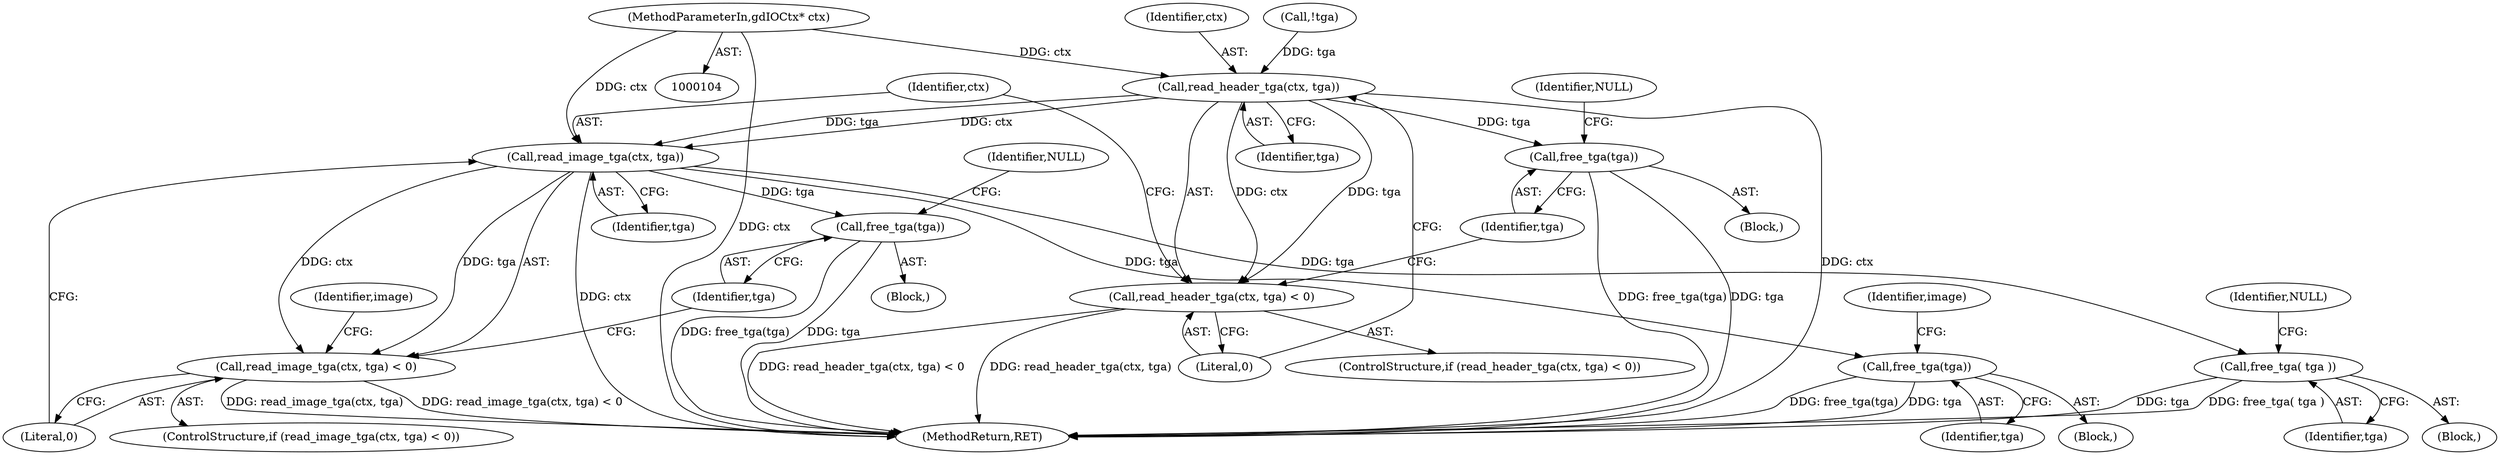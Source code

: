 digraph "0_libgd_10ef1dca63d62433fda13309b4a228782db823f7@pointer" {
"1000105" [label="(MethodParameterIn,gdIOCtx* ctx)"];
"1000152" [label="(Call,read_header_tga(ctx, tga))"];
"1000151" [label="(Call,read_header_tga(ctx, tga) < 0)"];
"1000157" [label="(Call,free_tga(tga))"];
"1000163" [label="(Call,read_image_tga(ctx, tga))"];
"1000162" [label="(Call,read_image_tga(ctx, tga) < 0)"];
"1000168" [label="(Call,free_tga(tga))"];
"1000190" [label="(Call,free_tga( tga ))"];
"1000353" [label="(Call,free_tga(tga))"];
"1000173" [label="(Identifier,image)"];
"1000190" [label="(Call,free_tga( tga ))"];
"1000161" [label="(ControlStructure,if (read_image_tga(ctx, tga) < 0))"];
"1000156" [label="(Block,)"];
"1000168" [label="(Call,free_tga(tga))"];
"1000150" [label="(ControlStructure,if (read_header_tga(ctx, tga) < 0))"];
"1000152" [label="(Call,read_header_tga(ctx, tga))"];
"1000155" [label="(Literal,0)"];
"1000166" [label="(Literal,0)"];
"1000354" [label="(Identifier,tga)"];
"1000164" [label="(Identifier,ctx)"];
"1000191" [label="(Identifier,tga)"];
"1000357" [label="(MethodReturn,RET)"];
"1000105" [label="(MethodParameterIn,gdIOCtx* ctx)"];
"1000162" [label="(Call,read_image_tga(ctx, tga) < 0)"];
"1000171" [label="(Identifier,NULL)"];
"1000157" [label="(Call,free_tga(tga))"];
"1000189" [label="(Block,)"];
"1000135" [label="(Call,!tga)"];
"1000106" [label="(Block,)"];
"1000356" [label="(Identifier,image)"];
"1000158" [label="(Identifier,tga)"];
"1000163" [label="(Call,read_image_tga(ctx, tga))"];
"1000153" [label="(Identifier,ctx)"];
"1000154" [label="(Identifier,tga)"];
"1000160" [label="(Identifier,NULL)"];
"1000353" [label="(Call,free_tga(tga))"];
"1000193" [label="(Identifier,NULL)"];
"1000167" [label="(Block,)"];
"1000151" [label="(Call,read_header_tga(ctx, tga) < 0)"];
"1000169" [label="(Identifier,tga)"];
"1000165" [label="(Identifier,tga)"];
"1000105" -> "1000104"  [label="AST: "];
"1000105" -> "1000357"  [label="DDG: ctx"];
"1000105" -> "1000152"  [label="DDG: ctx"];
"1000105" -> "1000163"  [label="DDG: ctx"];
"1000152" -> "1000151"  [label="AST: "];
"1000152" -> "1000154"  [label="CFG: "];
"1000153" -> "1000152"  [label="AST: "];
"1000154" -> "1000152"  [label="AST: "];
"1000155" -> "1000152"  [label="CFG: "];
"1000152" -> "1000357"  [label="DDG: ctx"];
"1000152" -> "1000151"  [label="DDG: ctx"];
"1000152" -> "1000151"  [label="DDG: tga"];
"1000135" -> "1000152"  [label="DDG: tga"];
"1000152" -> "1000157"  [label="DDG: tga"];
"1000152" -> "1000163"  [label="DDG: ctx"];
"1000152" -> "1000163"  [label="DDG: tga"];
"1000151" -> "1000150"  [label="AST: "];
"1000151" -> "1000155"  [label="CFG: "];
"1000155" -> "1000151"  [label="AST: "];
"1000158" -> "1000151"  [label="CFG: "];
"1000164" -> "1000151"  [label="CFG: "];
"1000151" -> "1000357"  [label="DDG: read_header_tga(ctx, tga) < 0"];
"1000151" -> "1000357"  [label="DDG: read_header_tga(ctx, tga)"];
"1000157" -> "1000156"  [label="AST: "];
"1000157" -> "1000158"  [label="CFG: "];
"1000158" -> "1000157"  [label="AST: "];
"1000160" -> "1000157"  [label="CFG: "];
"1000157" -> "1000357"  [label="DDG: free_tga(tga)"];
"1000157" -> "1000357"  [label="DDG: tga"];
"1000163" -> "1000162"  [label="AST: "];
"1000163" -> "1000165"  [label="CFG: "];
"1000164" -> "1000163"  [label="AST: "];
"1000165" -> "1000163"  [label="AST: "];
"1000166" -> "1000163"  [label="CFG: "];
"1000163" -> "1000357"  [label="DDG: ctx"];
"1000163" -> "1000162"  [label="DDG: ctx"];
"1000163" -> "1000162"  [label="DDG: tga"];
"1000163" -> "1000168"  [label="DDG: tga"];
"1000163" -> "1000190"  [label="DDG: tga"];
"1000163" -> "1000353"  [label="DDG: tga"];
"1000162" -> "1000161"  [label="AST: "];
"1000162" -> "1000166"  [label="CFG: "];
"1000166" -> "1000162"  [label="AST: "];
"1000169" -> "1000162"  [label="CFG: "];
"1000173" -> "1000162"  [label="CFG: "];
"1000162" -> "1000357"  [label="DDG: read_image_tga(ctx, tga)"];
"1000162" -> "1000357"  [label="DDG: read_image_tga(ctx, tga) < 0"];
"1000168" -> "1000167"  [label="AST: "];
"1000168" -> "1000169"  [label="CFG: "];
"1000169" -> "1000168"  [label="AST: "];
"1000171" -> "1000168"  [label="CFG: "];
"1000168" -> "1000357"  [label="DDG: free_tga(tga)"];
"1000168" -> "1000357"  [label="DDG: tga"];
"1000190" -> "1000189"  [label="AST: "];
"1000190" -> "1000191"  [label="CFG: "];
"1000191" -> "1000190"  [label="AST: "];
"1000193" -> "1000190"  [label="CFG: "];
"1000190" -> "1000357"  [label="DDG: free_tga( tga )"];
"1000190" -> "1000357"  [label="DDG: tga"];
"1000353" -> "1000106"  [label="AST: "];
"1000353" -> "1000354"  [label="CFG: "];
"1000354" -> "1000353"  [label="AST: "];
"1000356" -> "1000353"  [label="CFG: "];
"1000353" -> "1000357"  [label="DDG: free_tga(tga)"];
"1000353" -> "1000357"  [label="DDG: tga"];
}
